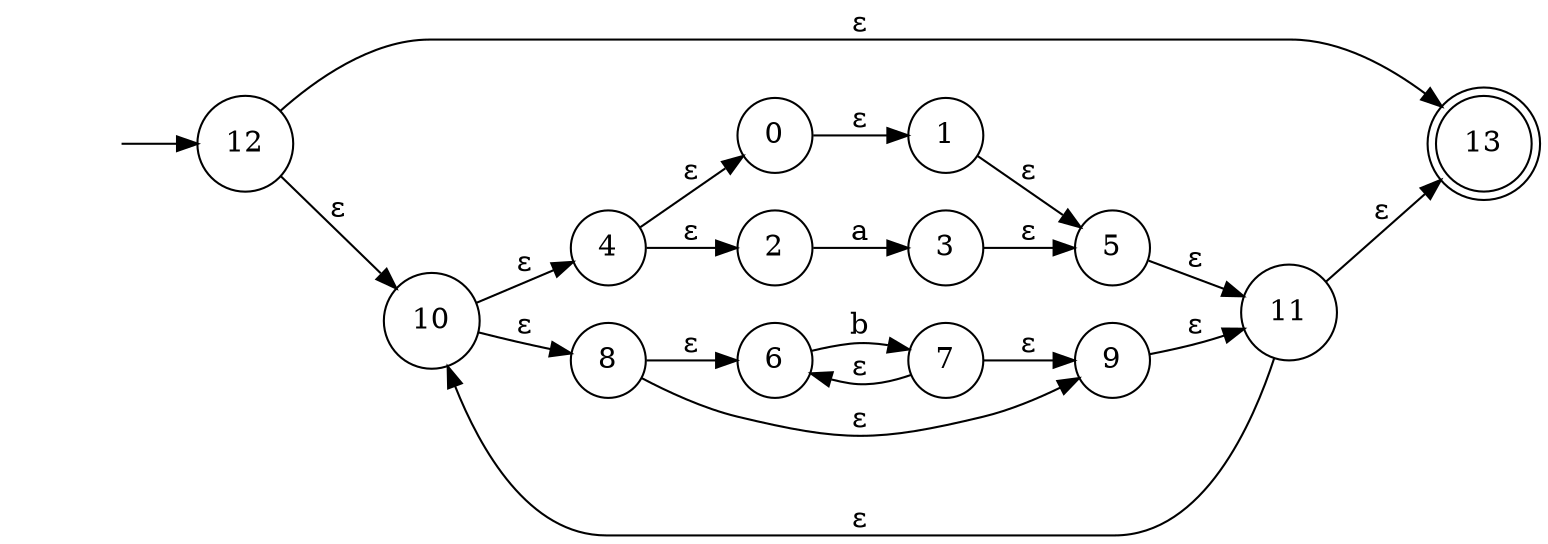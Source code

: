 digraph NFA {
    rankdir=LR;
    node [shape=circle];
    start [shape=none, label=""];
    start -> 12;
    13 [shape=doublecircle];
    12 -> 10 [label="ε"];
    12 -> 13 [label="ε"];
    10 -> 4 [label="ε"];
    10 -> 8 [label="ε"];
    11 -> 10 [label="ε"];
    11 -> 13 [label="ε"];
    4 -> 0 [label="ε"];
    4 -> 2 [label="ε"];
    5 -> 11 [label="ε"];
    0 -> 1 [label="ε"];
    1 -> 5 [label="ε"];
    2 -> 3 [label="a"];
    3 -> 5 [label="ε"];
    8 -> 6 [label="ε"];
    8 -> 9 [label="ε"];
    9 -> 11 [label="ε"];
    6 -> 7 [label="b"];
    7 -> 6 [label="ε"];
    7 -> 9 [label="ε"];
}

